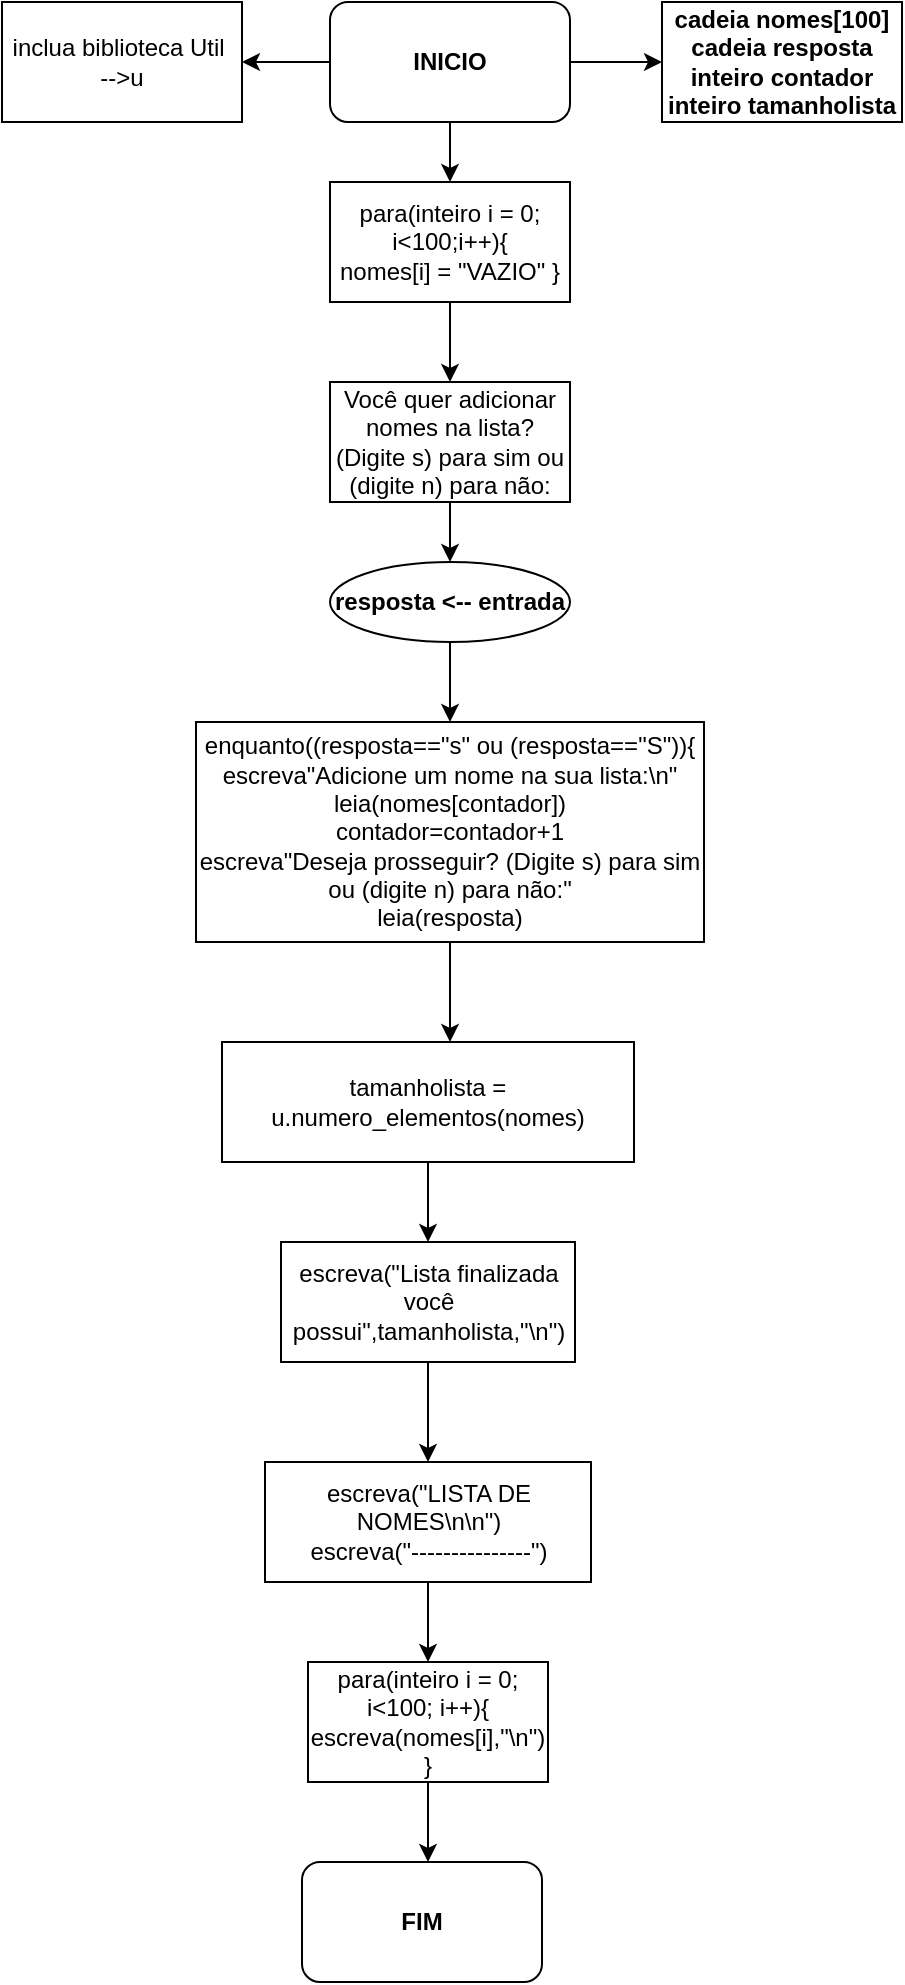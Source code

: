<mxfile version="24.4.4" type="github">
  <diagram name="Página-1" id="WvLcixPSottXibt74OFg">
    <mxGraphModel dx="880" dy="468" grid="1" gridSize="10" guides="1" tooltips="1" connect="1" arrows="1" fold="1" page="1" pageScale="1" pageWidth="827" pageHeight="1169" math="0" shadow="0">
      <root>
        <mxCell id="0" />
        <mxCell id="1" parent="0" />
        <mxCell id="Iz_aCx__dZbMv9vCKncL-41" style="edgeStyle=orthogonalEdgeStyle;rounded=0;orthogonalLoop=1;jettySize=auto;html=1;" edge="1" parent="1" source="Iz_aCx__dZbMv9vCKncL-40">
          <mxGeometry relative="1" as="geometry">
            <mxPoint x="520" y="70" as="targetPoint" />
          </mxGeometry>
        </mxCell>
        <mxCell id="Iz_aCx__dZbMv9vCKncL-43" style="edgeStyle=orthogonalEdgeStyle;rounded=0;orthogonalLoop=1;jettySize=auto;html=1;" edge="1" parent="1" source="Iz_aCx__dZbMv9vCKncL-40">
          <mxGeometry relative="1" as="geometry">
            <mxPoint x="310" y="70" as="targetPoint" />
          </mxGeometry>
        </mxCell>
        <mxCell id="Iz_aCx__dZbMv9vCKncL-45" style="edgeStyle=orthogonalEdgeStyle;rounded=0;orthogonalLoop=1;jettySize=auto;html=1;" edge="1" parent="1" source="Iz_aCx__dZbMv9vCKncL-40">
          <mxGeometry relative="1" as="geometry">
            <mxPoint x="414" y="130" as="targetPoint" />
          </mxGeometry>
        </mxCell>
        <mxCell id="Iz_aCx__dZbMv9vCKncL-40" value="&lt;b&gt;INICIO&lt;/b&gt;" style="rounded=1;whiteSpace=wrap;html=1;" vertex="1" parent="1">
          <mxGeometry x="354" y="40" width="120" height="60" as="geometry" />
        </mxCell>
        <mxCell id="Iz_aCx__dZbMv9vCKncL-42" value="&lt;b&gt;cadeia nomes[100]&lt;/b&gt;&lt;div&gt;&lt;b&gt;cadeia resposta&lt;/b&gt;&lt;/div&gt;&lt;div&gt;&lt;b&gt;inteiro contador&lt;/b&gt;&lt;/div&gt;&lt;div&gt;&lt;b&gt;inteiro tamanholista&lt;/b&gt;&lt;/div&gt;" style="rounded=0;whiteSpace=wrap;html=1;" vertex="1" parent="1">
          <mxGeometry x="520" y="40" width="120" height="60" as="geometry" />
        </mxCell>
        <mxCell id="Iz_aCx__dZbMv9vCKncL-44" value="inclua biblioteca Util&amp;nbsp;&lt;div&gt;--&amp;gt;u&lt;/div&gt;" style="rounded=0;whiteSpace=wrap;html=1;" vertex="1" parent="1">
          <mxGeometry x="190" y="40" width="120" height="60" as="geometry" />
        </mxCell>
        <mxCell id="Iz_aCx__dZbMv9vCKncL-47" style="edgeStyle=orthogonalEdgeStyle;rounded=0;orthogonalLoop=1;jettySize=auto;html=1;" edge="1" parent="1" source="Iz_aCx__dZbMv9vCKncL-46">
          <mxGeometry relative="1" as="geometry">
            <mxPoint x="414" y="230" as="targetPoint" />
          </mxGeometry>
        </mxCell>
        <mxCell id="Iz_aCx__dZbMv9vCKncL-46" value="para(inteiro i = 0; i&amp;lt;100;i++){&lt;div&gt;nomes[i] = &quot;VAZIO&quot; }&lt;/div&gt;" style="rounded=0;whiteSpace=wrap;html=1;" vertex="1" parent="1">
          <mxGeometry x="354" y="130" width="120" height="60" as="geometry" />
        </mxCell>
        <mxCell id="Iz_aCx__dZbMv9vCKncL-49" style="edgeStyle=orthogonalEdgeStyle;rounded=0;orthogonalLoop=1;jettySize=auto;html=1;" edge="1" parent="1" source="Iz_aCx__dZbMv9vCKncL-48">
          <mxGeometry relative="1" as="geometry">
            <mxPoint x="414" y="320" as="targetPoint" />
          </mxGeometry>
        </mxCell>
        <mxCell id="Iz_aCx__dZbMv9vCKncL-48" value="Você quer adicionar nomes na lista? (Digite s) para sim ou (digite n) para não:" style="rounded=0;whiteSpace=wrap;html=1;" vertex="1" parent="1">
          <mxGeometry x="354" y="230" width="120" height="60" as="geometry" />
        </mxCell>
        <mxCell id="Iz_aCx__dZbMv9vCKncL-51" style="edgeStyle=orthogonalEdgeStyle;rounded=0;orthogonalLoop=1;jettySize=auto;html=1;" edge="1" parent="1" source="Iz_aCx__dZbMv9vCKncL-50">
          <mxGeometry relative="1" as="geometry">
            <mxPoint x="414" y="400" as="targetPoint" />
          </mxGeometry>
        </mxCell>
        <mxCell id="Iz_aCx__dZbMv9vCKncL-50" value="&lt;b&gt;resposta &amp;lt;-- entrada&lt;/b&gt;" style="ellipse;whiteSpace=wrap;html=1;" vertex="1" parent="1">
          <mxGeometry x="354" y="320" width="120" height="40" as="geometry" />
        </mxCell>
        <mxCell id="Iz_aCx__dZbMv9vCKncL-53" style="edgeStyle=orthogonalEdgeStyle;rounded=0;orthogonalLoop=1;jettySize=auto;html=1;" edge="1" parent="1" source="Iz_aCx__dZbMv9vCKncL-52">
          <mxGeometry relative="1" as="geometry">
            <mxPoint x="414" y="560" as="targetPoint" />
          </mxGeometry>
        </mxCell>
        <mxCell id="Iz_aCx__dZbMv9vCKncL-52" value="enquanto((resposta==&quot;s&quot; ou (resposta==&quot;S&quot;)){&lt;div&gt;escreva&quot;Adicione um nome na sua lista:\n&quot;&lt;/div&gt;&lt;div&gt;leia(nomes[contador])&lt;/div&gt;&lt;div&gt;contador=contador+1&lt;/div&gt;&lt;div&gt;escreva&quot;Deseja prosseguir? (Digite s) para sim ou (digite n) para não:&quot;&lt;/div&gt;&lt;div&gt;leia(resposta)&lt;/div&gt;" style="rounded=0;whiteSpace=wrap;html=1;" vertex="1" parent="1">
          <mxGeometry x="287" y="400" width="254" height="110" as="geometry" />
        </mxCell>
        <mxCell id="Iz_aCx__dZbMv9vCKncL-55" style="edgeStyle=orthogonalEdgeStyle;rounded=0;orthogonalLoop=1;jettySize=auto;html=1;" edge="1" parent="1" source="Iz_aCx__dZbMv9vCKncL-54">
          <mxGeometry relative="1" as="geometry">
            <mxPoint x="403" y="660" as="targetPoint" />
          </mxGeometry>
        </mxCell>
        <mxCell id="Iz_aCx__dZbMv9vCKncL-54" value="tamanholista = u.numero_elementos(nomes)" style="rounded=0;whiteSpace=wrap;html=1;" vertex="1" parent="1">
          <mxGeometry x="300" y="560" width="206" height="60" as="geometry" />
        </mxCell>
        <mxCell id="Iz_aCx__dZbMv9vCKncL-57" style="edgeStyle=orthogonalEdgeStyle;rounded=0;orthogonalLoop=1;jettySize=auto;html=1;" edge="1" parent="1" source="Iz_aCx__dZbMv9vCKncL-56">
          <mxGeometry relative="1" as="geometry">
            <mxPoint x="403" y="770" as="targetPoint" />
          </mxGeometry>
        </mxCell>
        <mxCell id="Iz_aCx__dZbMv9vCKncL-56" value="escreva(&quot;Lista finalizada você possui&quot;,tamanholista,&quot;\n&quot;)" style="rounded=0;whiteSpace=wrap;html=1;" vertex="1" parent="1">
          <mxGeometry x="329.5" y="660" width="147" height="60" as="geometry" />
        </mxCell>
        <mxCell id="Iz_aCx__dZbMv9vCKncL-59" style="edgeStyle=orthogonalEdgeStyle;rounded=0;orthogonalLoop=1;jettySize=auto;html=1;" edge="1" parent="1" source="Iz_aCx__dZbMv9vCKncL-58">
          <mxGeometry relative="1" as="geometry">
            <mxPoint x="403" y="870" as="targetPoint" />
          </mxGeometry>
        </mxCell>
        <mxCell id="Iz_aCx__dZbMv9vCKncL-58" value="escreva(&quot;LISTA DE NOMES\n\n&quot;)&lt;div&gt;escreva(&quot;---------------&quot;)&lt;/div&gt;" style="rounded=0;whiteSpace=wrap;html=1;" vertex="1" parent="1">
          <mxGeometry x="321.5" y="770" width="163" height="60" as="geometry" />
        </mxCell>
        <mxCell id="Iz_aCx__dZbMv9vCKncL-61" style="edgeStyle=orthogonalEdgeStyle;rounded=0;orthogonalLoop=1;jettySize=auto;html=1;" edge="1" parent="1" source="Iz_aCx__dZbMv9vCKncL-60">
          <mxGeometry relative="1" as="geometry">
            <mxPoint x="403" y="970" as="targetPoint" />
          </mxGeometry>
        </mxCell>
        <mxCell id="Iz_aCx__dZbMv9vCKncL-60" value="para(inteiro i = 0; i&amp;lt;100; i++){&lt;div&gt;escreva(nomes[i],&quot;\n&quot;)&lt;/div&gt;&lt;div&gt;}&lt;/div&gt;" style="rounded=0;whiteSpace=wrap;html=1;" vertex="1" parent="1">
          <mxGeometry x="343" y="870" width="120" height="60" as="geometry" />
        </mxCell>
        <mxCell id="Iz_aCx__dZbMv9vCKncL-62" value="&lt;b&gt;FIM&lt;/b&gt;" style="rounded=1;whiteSpace=wrap;html=1;" vertex="1" parent="1">
          <mxGeometry x="340" y="970" width="120" height="60" as="geometry" />
        </mxCell>
      </root>
    </mxGraphModel>
  </diagram>
</mxfile>
